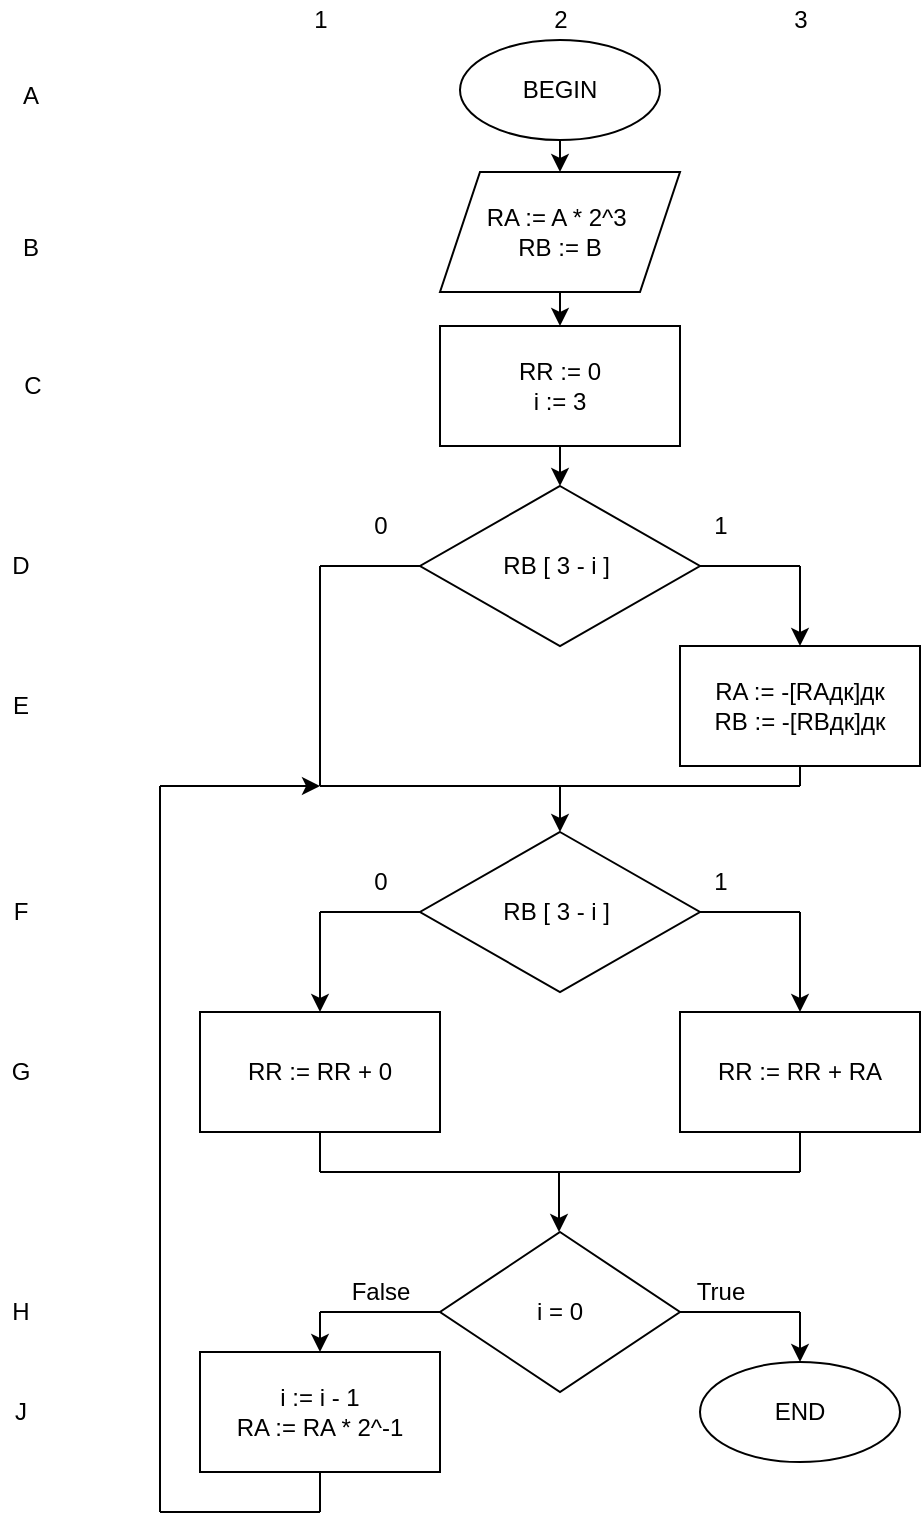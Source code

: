 <mxfile version="16.5.5" type="github">
  <diagram id="ez6Pmv2kusKLnf8vKSny" name="Page-1">
    <mxGraphModel dx="1223" dy="1105" grid="0" gridSize="10" guides="1" tooltips="1" connect="1" arrows="1" fold="1" page="0" pageScale="1" pageWidth="827" pageHeight="1169" math="0" shadow="0">
      <root>
        <mxCell id="0" />
        <mxCell id="1" parent="0" />
        <mxCell id="bsMHO7k-jK4RVr3ezQjx-1" value="BEGIN" style="ellipse;whiteSpace=wrap;html=1;" parent="1" vertex="1">
          <mxGeometry x="340" y="-146" width="100" height="50" as="geometry" />
        </mxCell>
        <mxCell id="bsMHO7k-jK4RVr3ezQjx-3" value="RA := A * 2^3&amp;nbsp;&lt;br&gt;RB := B" style="shape=parallelogram;perimeter=parallelogramPerimeter;whiteSpace=wrap;html=1;fixedSize=1;" parent="1" vertex="1">
          <mxGeometry x="330" y="-80" width="120" height="60" as="geometry" />
        </mxCell>
        <mxCell id="bsMHO7k-jK4RVr3ezQjx-4" value="" style="endArrow=classic;html=1;rounded=0;" parent="1" source="bsMHO7k-jK4RVr3ezQjx-1" target="bsMHO7k-jK4RVr3ezQjx-3" edge="1">
          <mxGeometry width="50" height="50" relative="1" as="geometry">
            <mxPoint x="400" y="124" as="sourcePoint" />
            <mxPoint x="450" y="74" as="targetPoint" />
          </mxGeometry>
        </mxCell>
        <mxCell id="bsMHO7k-jK4RVr3ezQjx-5" value="RR := 0&lt;br&gt;i := 3" style="rounded=0;whiteSpace=wrap;html=1;" parent="1" vertex="1">
          <mxGeometry x="330" y="-3" width="120" height="60" as="geometry" />
        </mxCell>
        <mxCell id="bsMHO7k-jK4RVr3ezQjx-6" value="" style="endArrow=classic;html=1;rounded=0;entryX=0.5;entryY=0;entryDx=0;entryDy=0;" parent="1" source="bsMHO7k-jK4RVr3ezQjx-3" target="bsMHO7k-jK4RVr3ezQjx-5" edge="1">
          <mxGeometry width="50" height="50" relative="1" as="geometry">
            <mxPoint x="400" y="71" as="sourcePoint" />
            <mxPoint x="450" y="21" as="targetPoint" />
          </mxGeometry>
        </mxCell>
        <mxCell id="bsMHO7k-jK4RVr3ezQjx-8" value="" style="endArrow=none;html=1;rounded=0;entryX=1;entryY=0.5;entryDx=0;entryDy=0;" parent="1" target="bsMHO7k-jK4RVr3ezQjx-62" edge="1">
          <mxGeometry width="50" height="50" relative="1" as="geometry">
            <mxPoint x="510" y="117" as="sourcePoint" />
            <mxPoint x="440" y="-33" as="targetPoint" />
          </mxGeometry>
        </mxCell>
        <mxCell id="bsMHO7k-jK4RVr3ezQjx-9" value="" style="endArrow=none;html=1;rounded=0;exitX=0;exitY=0.5;exitDx=0;exitDy=0;" parent="1" source="bsMHO7k-jK4RVr3ezQjx-62" edge="1">
          <mxGeometry width="50" height="50" relative="1" as="geometry">
            <mxPoint x="390" y="17" as="sourcePoint" />
            <mxPoint x="270" y="117" as="targetPoint" />
          </mxGeometry>
        </mxCell>
        <mxCell id="bsMHO7k-jK4RVr3ezQjx-10" value="RA := -[RAдк]дк&lt;br&gt;RB := -[RBдк]дк" style="rounded=0;whiteSpace=wrap;html=1;" parent="1" vertex="1">
          <mxGeometry x="450" y="157" width="120" height="60" as="geometry" />
        </mxCell>
        <mxCell id="bsMHO7k-jK4RVr3ezQjx-14" value="" style="endArrow=none;html=1;rounded=0;" parent="1" edge="1">
          <mxGeometry width="50" height="50" relative="1" as="geometry">
            <mxPoint x="270" y="227" as="sourcePoint" />
            <mxPoint x="390" y="227" as="targetPoint" />
          </mxGeometry>
        </mxCell>
        <mxCell id="bsMHO7k-jK4RVr3ezQjx-15" value="" style="endArrow=classic;html=1;rounded=0;entryX=0.5;entryY=0;entryDx=0;entryDy=0;" parent="1" target="bsMHO7k-jK4RVr3ezQjx-21" edge="1">
          <mxGeometry width="50" height="50" relative="1" as="geometry">
            <mxPoint x="390" y="227" as="sourcePoint" />
            <mxPoint x="390" y="247" as="targetPoint" />
          </mxGeometry>
        </mxCell>
        <mxCell id="bsMHO7k-jK4RVr3ezQjx-16" value="" style="endArrow=none;html=1;rounded=0;entryX=0.5;entryY=1;entryDx=0;entryDy=0;" parent="1" target="bsMHO7k-jK4RVr3ezQjx-10" edge="1">
          <mxGeometry width="50" height="50" relative="1" as="geometry">
            <mxPoint x="510" y="227" as="sourcePoint" />
            <mxPoint x="450" y="187" as="targetPoint" />
          </mxGeometry>
        </mxCell>
        <mxCell id="bsMHO7k-jK4RVr3ezQjx-17" value="" style="endArrow=none;html=1;rounded=0;" parent="1" edge="1">
          <mxGeometry width="50" height="50" relative="1" as="geometry">
            <mxPoint x="390" y="227" as="sourcePoint" />
            <mxPoint x="510" y="227" as="targetPoint" />
          </mxGeometry>
        </mxCell>
        <mxCell id="bsMHO7k-jK4RVr3ezQjx-18" value="0" style="text;html=1;align=center;verticalAlign=middle;resizable=0;points=[];autosize=1;strokeColor=none;fillColor=none;" parent="1" vertex="1">
          <mxGeometry x="290" y="87" width="20" height="20" as="geometry" />
        </mxCell>
        <mxCell id="bsMHO7k-jK4RVr3ezQjx-19" value="1" style="text;html=1;align=center;verticalAlign=middle;resizable=0;points=[];autosize=1;strokeColor=none;fillColor=none;strokeWidth=1;" parent="1" vertex="1">
          <mxGeometry x="460" y="87" width="20" height="20" as="geometry" />
        </mxCell>
        <mxCell id="bsMHO7k-jK4RVr3ezQjx-21" value="RB [ 3 - i ]&amp;nbsp;" style="rhombus;whiteSpace=wrap;html=1;strokeWidth=1;" parent="1" vertex="1">
          <mxGeometry x="320" y="250" width="140" height="80" as="geometry" />
        </mxCell>
        <mxCell id="bsMHO7k-jK4RVr3ezQjx-24" value="" style="endArrow=none;html=1;rounded=0;exitX=1;exitY=0.5;exitDx=0;exitDy=0;" parent="1" source="bsMHO7k-jK4RVr3ezQjx-21" edge="1">
          <mxGeometry width="50" height="50" relative="1" as="geometry">
            <mxPoint x="400" y="245" as="sourcePoint" />
            <mxPoint x="510" y="290" as="targetPoint" />
          </mxGeometry>
        </mxCell>
        <mxCell id="bsMHO7k-jK4RVr3ezQjx-25" value="" style="endArrow=none;html=1;rounded=0;exitX=0;exitY=0.5;exitDx=0;exitDy=0;" parent="1" source="bsMHO7k-jK4RVr3ezQjx-21" edge="1">
          <mxGeometry width="50" height="50" relative="1" as="geometry">
            <mxPoint x="400" y="245" as="sourcePoint" />
            <mxPoint x="270" y="290" as="targetPoint" />
          </mxGeometry>
        </mxCell>
        <mxCell id="bsMHO7k-jK4RVr3ezQjx-26" value="1" style="text;html=1;align=center;verticalAlign=middle;resizable=0;points=[];autosize=1;strokeColor=none;fillColor=none;strokeWidth=1;" parent="1" vertex="1">
          <mxGeometry x="460" y="265" width="20" height="20" as="geometry" />
        </mxCell>
        <mxCell id="bsMHO7k-jK4RVr3ezQjx-27" value="0" style="text;html=1;align=center;verticalAlign=middle;resizable=0;points=[];autosize=1;strokeColor=none;fillColor=none;" parent="1" vertex="1">
          <mxGeometry x="290" y="265" width="20" height="20" as="geometry" />
        </mxCell>
        <mxCell id="bsMHO7k-jK4RVr3ezQjx-28" value="RR := RR + RA" style="rounded=0;whiteSpace=wrap;html=1;strokeWidth=1;" parent="1" vertex="1">
          <mxGeometry x="450" y="340" width="120" height="60" as="geometry" />
        </mxCell>
        <mxCell id="bsMHO7k-jK4RVr3ezQjx-29" value="" style="endArrow=classic;html=1;rounded=0;entryX=0.5;entryY=0;entryDx=0;entryDy=0;" parent="1" target="bsMHO7k-jK4RVr3ezQjx-28" edge="1">
          <mxGeometry width="50" height="50" relative="1" as="geometry">
            <mxPoint x="510" y="290" as="sourcePoint" />
            <mxPoint x="450" y="415" as="targetPoint" />
          </mxGeometry>
        </mxCell>
        <mxCell id="bsMHO7k-jK4RVr3ezQjx-31" value="RR := RR + 0" style="rounded=0;whiteSpace=wrap;html=1;strokeWidth=1;" parent="1" vertex="1">
          <mxGeometry x="210" y="340" width="120" height="60" as="geometry" />
        </mxCell>
        <mxCell id="bsMHO7k-jK4RVr3ezQjx-32" value="" style="endArrow=classic;html=1;rounded=0;entryX=0.5;entryY=0;entryDx=0;entryDy=0;" parent="1" target="bsMHO7k-jK4RVr3ezQjx-31" edge="1">
          <mxGeometry width="50" height="50" relative="1" as="geometry">
            <mxPoint x="270" y="290" as="sourcePoint" />
            <mxPoint x="320" y="395" as="targetPoint" />
          </mxGeometry>
        </mxCell>
        <mxCell id="bsMHO7k-jK4RVr3ezQjx-33" value="" style="endArrow=none;html=1;rounded=0;exitX=0.5;exitY=1;exitDx=0;exitDy=0;" parent="1" edge="1" source="bsMHO7k-jK4RVr3ezQjx-31">
          <mxGeometry width="50" height="50" relative="1" as="geometry">
            <mxPoint x="250" y="400" as="sourcePoint" />
            <mxPoint x="270" y="420" as="targetPoint" />
          </mxGeometry>
        </mxCell>
        <mxCell id="bsMHO7k-jK4RVr3ezQjx-34" value="" style="endArrow=none;html=1;rounded=0;exitX=0.5;exitY=1;exitDx=0;exitDy=0;" parent="1" source="bsMHO7k-jK4RVr3ezQjx-28" edge="1">
          <mxGeometry width="50" height="50" relative="1" as="geometry">
            <mxPoint x="260" y="410" as="sourcePoint" />
            <mxPoint x="510" y="420" as="targetPoint" />
          </mxGeometry>
        </mxCell>
        <mxCell id="bsMHO7k-jK4RVr3ezQjx-35" value="" style="endArrow=none;html=1;rounded=0;" parent="1" edge="1">
          <mxGeometry width="50" height="50" relative="1" as="geometry">
            <mxPoint x="270" y="420" as="sourcePoint" />
            <mxPoint x="390" y="420" as="targetPoint" />
          </mxGeometry>
        </mxCell>
        <mxCell id="bsMHO7k-jK4RVr3ezQjx-36" value="" style="endArrow=none;html=1;rounded=0;" parent="1" edge="1">
          <mxGeometry width="50" height="50" relative="1" as="geometry">
            <mxPoint x="390" y="420" as="sourcePoint" />
            <mxPoint x="510" y="420" as="targetPoint" />
          </mxGeometry>
        </mxCell>
        <mxCell id="bsMHO7k-jK4RVr3ezQjx-37" value="" style="endArrow=classic;html=1;rounded=0;" parent="1" edge="1">
          <mxGeometry width="50" height="50" relative="1" as="geometry">
            <mxPoint x="389.5" y="420" as="sourcePoint" />
            <mxPoint x="389.5" y="450" as="targetPoint" />
          </mxGeometry>
        </mxCell>
        <mxCell id="bsMHO7k-jK4RVr3ezQjx-38" value="i = 0" style="rhombus;whiteSpace=wrap;html=1;strokeWidth=1;" parent="1" vertex="1">
          <mxGeometry x="330" y="450" width="120" height="80" as="geometry" />
        </mxCell>
        <mxCell id="bsMHO7k-jK4RVr3ezQjx-39" value="" style="endArrow=none;html=1;rounded=0;entryX=1;entryY=0.5;entryDx=0;entryDy=0;" parent="1" target="bsMHO7k-jK4RVr3ezQjx-38" edge="1">
          <mxGeometry width="50" height="50" relative="1" as="geometry">
            <mxPoint x="510" y="490" as="sourcePoint" />
            <mxPoint x="280" y="530" as="targetPoint" />
          </mxGeometry>
        </mxCell>
        <mxCell id="bsMHO7k-jK4RVr3ezQjx-40" value="" style="endArrow=none;html=1;rounded=0;entryX=0;entryY=0.5;entryDx=0;entryDy=0;" parent="1" target="bsMHO7k-jK4RVr3ezQjx-38" edge="1">
          <mxGeometry width="50" height="50" relative="1" as="geometry">
            <mxPoint x="270" y="490" as="sourcePoint" />
            <mxPoint x="440" y="500" as="targetPoint" />
          </mxGeometry>
        </mxCell>
        <mxCell id="bsMHO7k-jK4RVr3ezQjx-41" value="True" style="text;html=1;align=center;verticalAlign=middle;resizable=0;points=[];autosize=1;strokeColor=none;fillColor=none;" parent="1" vertex="1">
          <mxGeometry x="450" y="470" width="40" height="20" as="geometry" />
        </mxCell>
        <mxCell id="bsMHO7k-jK4RVr3ezQjx-42" value="False" style="text;html=1;align=center;verticalAlign=middle;resizable=0;points=[];autosize=1;strokeColor=none;fillColor=none;" parent="1" vertex="1">
          <mxGeometry x="280" y="470" width="40" height="20" as="geometry" />
        </mxCell>
        <mxCell id="bsMHO7k-jK4RVr3ezQjx-43" value="" style="endArrow=classic;html=1;rounded=0;" parent="1" target="bsMHO7k-jK4RVr3ezQjx-44" edge="1">
          <mxGeometry width="50" height="50" relative="1" as="geometry">
            <mxPoint x="510" y="490" as="sourcePoint" />
            <mxPoint x="490" y="550" as="targetPoint" />
          </mxGeometry>
        </mxCell>
        <mxCell id="bsMHO7k-jK4RVr3ezQjx-44" value="END" style="ellipse;whiteSpace=wrap;html=1;strokeWidth=1;" parent="1" vertex="1">
          <mxGeometry x="460" y="515" width="100" height="50" as="geometry" />
        </mxCell>
        <mxCell id="bsMHO7k-jK4RVr3ezQjx-45" value="i := i - 1&lt;br&gt;RA := RA * 2^-1" style="rounded=0;whiteSpace=wrap;html=1;strokeWidth=1;" parent="1" vertex="1">
          <mxGeometry x="210" y="510" width="120" height="60" as="geometry" />
        </mxCell>
        <mxCell id="bsMHO7k-jK4RVr3ezQjx-47" value="" style="endArrow=classic;html=1;rounded=0;entryX=0.5;entryY=0;entryDx=0;entryDy=0;" parent="1" target="bsMHO7k-jK4RVr3ezQjx-45" edge="1">
          <mxGeometry width="50" height="50" relative="1" as="geometry">
            <mxPoint x="270" y="490" as="sourcePoint" />
            <mxPoint x="280" y="530" as="targetPoint" />
          </mxGeometry>
        </mxCell>
        <mxCell id="bsMHO7k-jK4RVr3ezQjx-48" value="" style="endArrow=none;html=1;rounded=0;exitX=0.5;exitY=1;exitDx=0;exitDy=0;" parent="1" source="bsMHO7k-jK4RVr3ezQjx-45" edge="1">
          <mxGeometry width="50" height="50" relative="1" as="geometry">
            <mxPoint x="230" y="490" as="sourcePoint" />
            <mxPoint x="270" y="590" as="targetPoint" />
          </mxGeometry>
        </mxCell>
        <mxCell id="bsMHO7k-jK4RVr3ezQjx-49" value="" style="endArrow=none;html=1;rounded=0;" parent="1" edge="1">
          <mxGeometry width="50" height="50" relative="1" as="geometry">
            <mxPoint x="270" y="590" as="sourcePoint" />
            <mxPoint x="190" y="590" as="targetPoint" />
          </mxGeometry>
        </mxCell>
        <mxCell id="bsMHO7k-jK4RVr3ezQjx-50" value="" style="endArrow=none;html=1;rounded=0;" parent="1" edge="1">
          <mxGeometry width="50" height="50" relative="1" as="geometry">
            <mxPoint x="190" y="590" as="sourcePoint" />
            <mxPoint x="190" y="227" as="targetPoint" />
          </mxGeometry>
        </mxCell>
        <mxCell id="bsMHO7k-jK4RVr3ezQjx-51" value="" style="endArrow=classic;html=1;rounded=0;" parent="1" edge="1">
          <mxGeometry width="50" height="50" relative="1" as="geometry">
            <mxPoint x="190" y="227" as="sourcePoint" />
            <mxPoint x="270" y="227" as="targetPoint" />
          </mxGeometry>
        </mxCell>
        <mxCell id="bsMHO7k-jK4RVr3ezQjx-52" value="1" style="text;html=1;align=center;verticalAlign=middle;resizable=0;points=[];autosize=1;strokeColor=none;fillColor=none;" parent="1" vertex="1">
          <mxGeometry x="260" y="-166" width="20" height="20" as="geometry" />
        </mxCell>
        <mxCell id="bsMHO7k-jK4RVr3ezQjx-53" value="2" style="text;html=1;align=center;verticalAlign=middle;resizable=0;points=[];autosize=1;strokeColor=none;fillColor=none;" parent="1" vertex="1">
          <mxGeometry x="380" y="-166" width="20" height="20" as="geometry" />
        </mxCell>
        <mxCell id="bsMHO7k-jK4RVr3ezQjx-54" value="3" style="text;html=1;align=center;verticalAlign=middle;resizable=0;points=[];autosize=1;strokeColor=none;fillColor=none;" parent="1" vertex="1">
          <mxGeometry x="500" y="-166" width="20" height="20" as="geometry" />
        </mxCell>
        <mxCell id="bsMHO7k-jK4RVr3ezQjx-55" value="A" style="text;html=1;align=center;verticalAlign=middle;resizable=0;points=[];autosize=1;strokeColor=none;fillColor=none;" parent="1" vertex="1">
          <mxGeometry x="115" y="-128" width="20" height="20" as="geometry" />
        </mxCell>
        <mxCell id="bsMHO7k-jK4RVr3ezQjx-56" value="B" style="text;html=1;align=center;verticalAlign=middle;resizable=0;points=[];autosize=1;strokeColor=none;fillColor=none;" parent="1" vertex="1">
          <mxGeometry x="115" y="-52" width="20" height="20" as="geometry" />
        </mxCell>
        <mxCell id="bsMHO7k-jK4RVr3ezQjx-62" value="RB [ 3 - i ]&amp;nbsp;" style="rhombus;whiteSpace=wrap;html=1;strokeWidth=1;" parent="1" vertex="1">
          <mxGeometry x="320" y="77" width="140" height="80" as="geometry" />
        </mxCell>
        <mxCell id="bsMHO7k-jK4RVr3ezQjx-64" value="" style="endArrow=none;html=1;rounded=0;" parent="1" edge="1">
          <mxGeometry width="50" height="50" relative="1" as="geometry">
            <mxPoint x="270" y="117" as="sourcePoint" />
            <mxPoint x="270" y="227" as="targetPoint" />
          </mxGeometry>
        </mxCell>
        <mxCell id="bsMHO7k-jK4RVr3ezQjx-65" value="" style="endArrow=classic;html=1;rounded=0;entryX=0.5;entryY=0;entryDx=0;entryDy=0;" parent="1" target="bsMHO7k-jK4RVr3ezQjx-10" edge="1">
          <mxGeometry width="50" height="50" relative="1" as="geometry">
            <mxPoint x="510" y="117" as="sourcePoint" />
            <mxPoint x="360" y="47" as="targetPoint" />
          </mxGeometry>
        </mxCell>
        <mxCell id="bsMHO7k-jK4RVr3ezQjx-66" value="" style="endArrow=classic;html=1;rounded=0;entryX=0.5;entryY=0;entryDx=0;entryDy=0;exitX=0.5;exitY=1;exitDx=0;exitDy=0;" parent="1" source="bsMHO7k-jK4RVr3ezQjx-5" target="bsMHO7k-jK4RVr3ezQjx-62" edge="1">
          <mxGeometry width="50" height="50" relative="1" as="geometry">
            <mxPoint x="453" y="203" as="sourcePoint" />
            <mxPoint x="390" y="101" as="targetPoint" />
          </mxGeometry>
        </mxCell>
        <mxCell id="bsMHO7k-jK4RVr3ezQjx-67" value="D" style="text;html=1;align=center;verticalAlign=middle;resizable=0;points=[];autosize=1;strokeColor=none;fillColor=none;" parent="1" vertex="1">
          <mxGeometry x="110" y="107" width="20" height="20" as="geometry" />
        </mxCell>
        <mxCell id="bsMHO7k-jK4RVr3ezQjx-68" value="E" style="text;html=1;align=center;verticalAlign=middle;resizable=0;points=[];autosize=1;strokeColor=none;fillColor=none;" parent="1" vertex="1">
          <mxGeometry x="110" y="177" width="20" height="20" as="geometry" />
        </mxCell>
        <mxCell id="bsMHO7k-jK4RVr3ezQjx-69" value="F" style="text;html=1;align=center;verticalAlign=middle;resizable=0;points=[];autosize=1;strokeColor=none;fillColor=none;" parent="1" vertex="1">
          <mxGeometry x="110" y="280" width="20" height="20" as="geometry" />
        </mxCell>
        <mxCell id="bsMHO7k-jK4RVr3ezQjx-70" value="G" style="text;html=1;align=center;verticalAlign=middle;resizable=0;points=[];autosize=1;strokeColor=none;fillColor=none;" parent="1" vertex="1">
          <mxGeometry x="110" y="360" width="20" height="20" as="geometry" />
        </mxCell>
        <mxCell id="bsMHO7k-jK4RVr3ezQjx-71" value="H" style="text;html=1;align=center;verticalAlign=middle;resizable=0;points=[];autosize=1;strokeColor=none;fillColor=none;" parent="1" vertex="1">
          <mxGeometry x="110" y="480" width="20" height="20" as="geometry" />
        </mxCell>
        <mxCell id="bsMHO7k-jK4RVr3ezQjx-72" value="J" style="text;html=1;align=center;verticalAlign=middle;resizable=0;points=[];autosize=1;strokeColor=none;fillColor=none;" parent="1" vertex="1">
          <mxGeometry x="110" y="530" width="20" height="20" as="geometry" />
        </mxCell>
        <mxCell id="0i_KQLf-vOwQ2QUWjy_H-2" value="C" style="text;html=1;align=center;verticalAlign=middle;resizable=0;points=[];autosize=1;strokeColor=none;fillColor=none;" parent="1" vertex="1">
          <mxGeometry x="116" y="18" width="19" height="18" as="geometry" />
        </mxCell>
      </root>
    </mxGraphModel>
  </diagram>
</mxfile>

